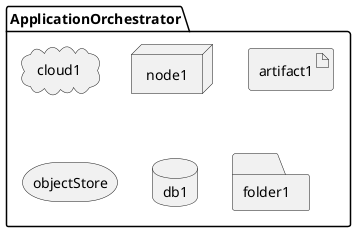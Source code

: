 @startuml

package  ApplicationOrchestrator {
  cloud cloud1
  node node1
  artifact artifact1
  storage objectStore
  database db1
  folder folder1
}

@enduml
